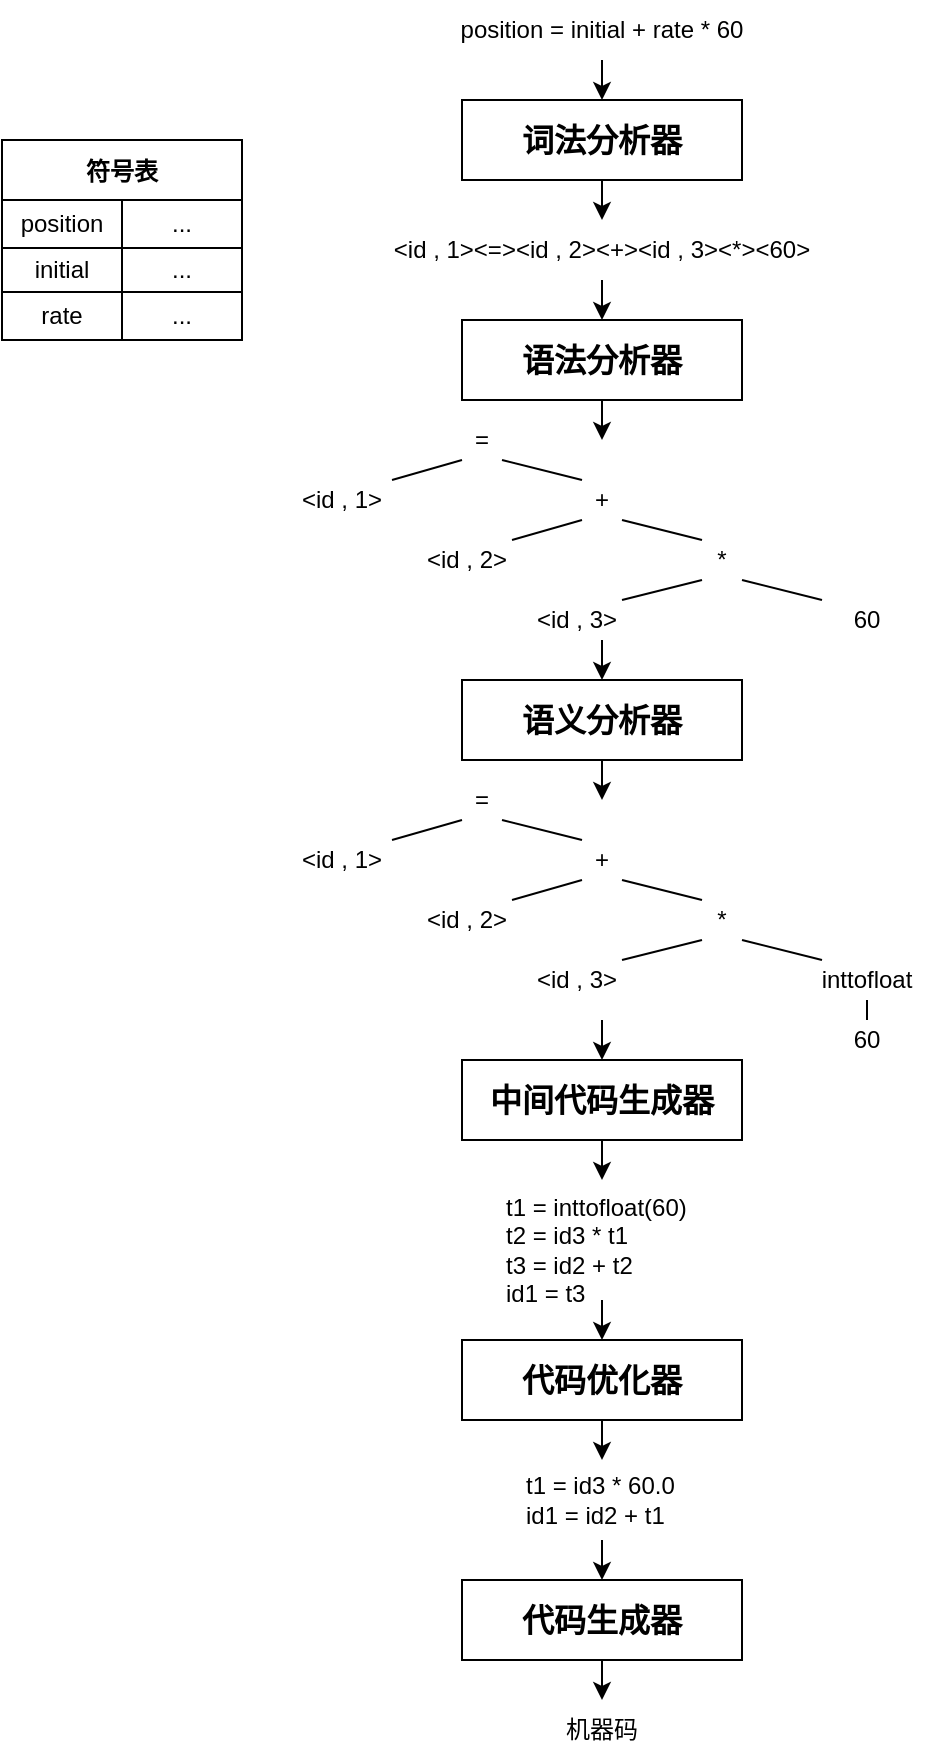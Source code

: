 <mxfile>
    <diagram id="wGf1ILY90YyGVLBexA6e" name="第 1 页">
        <mxGraphModel dx="828" dy="1660" grid="1" gridSize="10" guides="1" tooltips="1" connect="1" arrows="1" fold="1" page="1" pageScale="1" pageWidth="827" pageHeight="1169" math="0" shadow="0">
            <root>
                <mxCell id="0"/>
                <mxCell id="1" parent="0"/>
                <mxCell id="439" style="edgeStyle=orthogonalEdgeStyle;rounded=0;orthogonalLoop=1;jettySize=auto;html=1;entryX=0.5;entryY=0;entryDx=0;entryDy=0;" edge="1" source="440" parent="1">
                    <mxGeometry relative="1" as="geometry">
                        <mxPoint x="330.0" y="280" as="targetPoint"/>
                    </mxGeometry>
                </mxCell>
                <mxCell id="440" value="&lt;span style=&quot;font-size: 16px&quot;&gt;&lt;b&gt;词法分析器&lt;/b&gt;&lt;/span&gt;" style="rounded=0;whiteSpace=wrap;html=1;" vertex="1" parent="1">
                    <mxGeometry x="260" y="220" width="140" height="40" as="geometry"/>
                </mxCell>
                <mxCell id="441" style="edgeStyle=orthogonalEdgeStyle;rounded=0;orthogonalLoop=1;jettySize=auto;html=1;exitX=0.5;exitY=1;exitDx=0;exitDy=0;entryX=0.5;entryY=0;entryDx=0;entryDy=0;" edge="1" source="442" target="440" parent="1">
                    <mxGeometry relative="1" as="geometry"/>
                </mxCell>
                <mxCell id="442" value="&lt;font style=&quot;font-size: 12px&quot;&gt;position = initial + rate * 60&lt;/font&gt;" style="text;html=1;strokeColor=none;fillColor=none;align=center;verticalAlign=middle;whiteSpace=wrap;rounded=0;fontSize=12;" vertex="1" parent="1">
                    <mxGeometry x="240" y="170" width="180" height="30" as="geometry"/>
                </mxCell>
                <mxCell id="444" style="edgeStyle=orthogonalEdgeStyle;rounded=0;orthogonalLoop=1;jettySize=auto;html=1;entryX=0.5;entryY=0;entryDx=0;entryDy=0;" edge="1" source="445" parent="1">
                    <mxGeometry relative="1" as="geometry">
                        <mxPoint x="330.0" y="390" as="targetPoint"/>
                    </mxGeometry>
                </mxCell>
                <mxCell id="445" value="&lt;span style=&quot;font-size: 16px&quot;&gt;&lt;b&gt;语法分析器&lt;/b&gt;&lt;/span&gt;" style="rounded=0;whiteSpace=wrap;html=1;" vertex="1" parent="1">
                    <mxGeometry x="260" y="330" width="140" height="40" as="geometry"/>
                </mxCell>
                <mxCell id="446" style="edgeStyle=orthogonalEdgeStyle;rounded=0;orthogonalLoop=1;jettySize=auto;html=1;exitX=0.5;exitY=1;exitDx=0;exitDy=0;entryX=0.5;entryY=0;entryDx=0;entryDy=0;" edge="1" source="447" target="445" parent="1">
                    <mxGeometry relative="1" as="geometry"/>
                </mxCell>
                <mxCell id="447" value="&amp;lt;id , 1&amp;gt;&amp;lt;=&amp;gt;&amp;lt;id , 2&amp;gt;&amp;lt;+&amp;gt;&amp;lt;id , 3&amp;gt;&amp;lt;*&amp;gt;&amp;lt;60&amp;gt;" style="text;html=1;strokeColor=none;fillColor=none;align=center;verticalAlign=middle;whiteSpace=wrap;rounded=0;fontSize=12;" vertex="1" parent="1">
                    <mxGeometry x="180" y="280" width="300" height="30" as="geometry"/>
                </mxCell>
                <mxCell id="448" style="edgeStyle=orthogonalEdgeStyle;rounded=0;orthogonalLoop=1;jettySize=auto;html=1;entryX=0.5;entryY=0;entryDx=0;entryDy=0;" edge="1" source="449" parent="1">
                    <mxGeometry relative="1" as="geometry">
                        <mxPoint x="330.0" y="570" as="targetPoint"/>
                    </mxGeometry>
                </mxCell>
                <mxCell id="449" value="&lt;span style=&quot;font-size: 16px&quot;&gt;&lt;b&gt;语义分析器&lt;/b&gt;&lt;/span&gt;" style="rounded=0;whiteSpace=wrap;html=1;" vertex="1" parent="1">
                    <mxGeometry x="260" y="510" width="140" height="40" as="geometry"/>
                </mxCell>
                <mxCell id="450" style="edgeStyle=orthogonalEdgeStyle;rounded=0;orthogonalLoop=1;jettySize=auto;html=1;exitX=0.5;exitY=1;exitDx=0;exitDy=0;entryX=0.5;entryY=0;entryDx=0;entryDy=0;" edge="1" target="449" parent="1">
                    <mxGeometry relative="1" as="geometry">
                        <mxPoint x="330.0" y="490" as="sourcePoint"/>
                    </mxGeometry>
                </mxCell>
                <mxCell id="471" value="" style="group" vertex="1" connectable="0" parent="1">
                    <mxGeometry x="165" y="550" width="330" height="160" as="geometry"/>
                </mxCell>
                <mxCell id="452" value="" style="rounded=0;whiteSpace=wrap;html=1;fillColor=none;strokeColor=none;" vertex="1" parent="471">
                    <mxGeometry width="330" height="160" as="geometry"/>
                </mxCell>
                <mxCell id="454" value="=" style="text;html=1;strokeColor=none;fillColor=none;align=center;verticalAlign=middle;whiteSpace=wrap;rounded=0;" vertex="1" parent="471">
                    <mxGeometry x="95" y="10" width="20" height="20" as="geometry"/>
                </mxCell>
                <mxCell id="458" style="edgeStyle=none;rounded=0;orthogonalLoop=1;jettySize=auto;html=1;entryX=0;entryY=0;entryDx=0;entryDy=0;endArrow=none;endFill=0;" edge="1" parent="471" target="456">
                    <mxGeometry relative="1" as="geometry">
                        <mxPoint x="175" y="60" as="sourcePoint"/>
                    </mxGeometry>
                </mxCell>
                <mxCell id="455" value="+" style="text;html=1;strokeColor=none;fillColor=none;align=center;verticalAlign=middle;whiteSpace=wrap;rounded=0;" vertex="1" parent="471">
                    <mxGeometry x="155" y="40" width="20" height="20" as="geometry"/>
                </mxCell>
                <mxCell id="457" style="rounded=0;orthogonalLoop=1;jettySize=auto;html=1;entryX=0;entryY=0;entryDx=0;entryDy=0;endArrow=none;endFill=0;exitX=1;exitY=1;exitDx=0;exitDy=0;" edge="1" parent="471" source="454" target="455">
                    <mxGeometry relative="1" as="geometry"/>
                </mxCell>
                <mxCell id="456" value="*" style="text;html=1;strokeColor=none;fillColor=none;align=center;verticalAlign=middle;whiteSpace=wrap;rounded=0;" vertex="1" parent="471">
                    <mxGeometry x="215" y="70" width="20" height="20" as="geometry"/>
                </mxCell>
                <mxCell id="461" value="&amp;lt;id , 1&amp;gt;" style="text;html=1;strokeColor=none;fillColor=none;align=center;verticalAlign=middle;whiteSpace=wrap;rounded=0;" vertex="1" parent="471">
                    <mxGeometry x="10" y="40" width="50" height="20" as="geometry"/>
                </mxCell>
                <mxCell id="464" style="edgeStyle=none;rounded=0;orthogonalLoop=1;jettySize=auto;html=1;entryX=1;entryY=0;entryDx=0;entryDy=0;endArrow=none;endFill=0;exitX=0;exitY=1;exitDx=0;exitDy=0;" edge="1" parent="471" source="454" target="461">
                    <mxGeometry relative="1" as="geometry"/>
                </mxCell>
                <mxCell id="462" value="&amp;lt;id , 3&amp;gt;" style="text;html=1;strokeColor=none;fillColor=none;align=center;verticalAlign=middle;whiteSpace=wrap;rounded=0;" vertex="1" parent="471">
                    <mxGeometry x="130" y="100" width="45" height="20" as="geometry"/>
                </mxCell>
                <mxCell id="466" style="edgeStyle=none;rounded=0;orthogonalLoop=1;jettySize=auto;html=1;entryX=1;entryY=0;entryDx=0;entryDy=0;endArrow=none;endFill=0;exitX=0;exitY=1;exitDx=0;exitDy=0;" edge="1" parent="471" source="456" target="462">
                    <mxGeometry relative="1" as="geometry"/>
                </mxCell>
                <mxCell id="463" value="&amp;lt;id , 2&amp;gt;" style="text;html=1;strokeColor=none;fillColor=none;align=center;verticalAlign=middle;whiteSpace=wrap;rounded=0;" vertex="1" parent="471">
                    <mxGeometry x="75" y="70" width="45" height="20" as="geometry"/>
                </mxCell>
                <mxCell id="465" style="edgeStyle=none;rounded=0;orthogonalLoop=1;jettySize=auto;html=1;entryX=1;entryY=0;entryDx=0;entryDy=0;endArrow=none;endFill=0;exitX=0;exitY=1;exitDx=0;exitDy=0;" edge="1" parent="471" source="455" target="463">
                    <mxGeometry relative="1" as="geometry"/>
                </mxCell>
                <mxCell id="467" value="inttofloat" style="text;html=1;strokeColor=none;fillColor=none;align=center;verticalAlign=middle;whiteSpace=wrap;rounded=0;" vertex="1" parent="471">
                    <mxGeometry x="275" y="100" width="45" height="20" as="geometry"/>
                </mxCell>
                <mxCell id="468" style="edgeStyle=none;rounded=0;orthogonalLoop=1;jettySize=auto;html=1;entryX=0;entryY=0;entryDx=0;entryDy=0;endArrow=none;endFill=0;exitX=1;exitY=1;exitDx=0;exitDy=0;" edge="1" parent="471" source="456" target="467">
                    <mxGeometry relative="1" as="geometry"/>
                </mxCell>
                <mxCell id="469" value="60" style="text;html=1;strokeColor=none;fillColor=none;align=center;verticalAlign=middle;whiteSpace=wrap;rounded=0;" vertex="1" parent="471">
                    <mxGeometry x="275" y="130" width="45" height="20" as="geometry"/>
                </mxCell>
                <mxCell id="470" style="edgeStyle=none;rounded=0;orthogonalLoop=1;jettySize=auto;html=1;entryX=0.5;entryY=0;entryDx=0;entryDy=0;endArrow=none;endFill=0;" edge="1" parent="471" source="467" target="469">
                    <mxGeometry relative="1" as="geometry"/>
                </mxCell>
                <mxCell id="474" style="edgeStyle=orthogonalEdgeStyle;rounded=0;orthogonalLoop=1;jettySize=auto;html=1;exitX=0.5;exitY=1;exitDx=0;exitDy=0;entryX=0.5;entryY=0;entryDx=0;entryDy=0;" edge="1" target="475" parent="1">
                    <mxGeometry relative="1" as="geometry">
                        <mxPoint x="330.0" y="680" as="sourcePoint"/>
                    </mxGeometry>
                </mxCell>
                <mxCell id="495" style="edgeStyle=none;rounded=0;orthogonalLoop=1;jettySize=auto;html=1;entryX=0.5;entryY=0;entryDx=0;entryDy=0;endArrow=classic;endFill=1;endSize=6;" edge="1" parent="1" source="475" target="494">
                    <mxGeometry relative="1" as="geometry"/>
                </mxCell>
                <mxCell id="475" value="&lt;span style=&quot;font-size: 16px&quot;&gt;&lt;b&gt;中间代码生成器&lt;/b&gt;&lt;/span&gt;" style="rounded=0;whiteSpace=wrap;html=1;" vertex="1" parent="1">
                    <mxGeometry x="260" y="700" width="140" height="40" as="geometry"/>
                </mxCell>
                <mxCell id="477" value="" style="group" vertex="1" connectable="0" parent="1">
                    <mxGeometry x="165" y="370" width="330" height="160" as="geometry"/>
                </mxCell>
                <mxCell id="478" value="" style="rounded=0;whiteSpace=wrap;html=1;fillColor=none;strokeColor=none;" vertex="1" parent="477">
                    <mxGeometry width="330" height="160" as="geometry"/>
                </mxCell>
                <mxCell id="479" value="=" style="text;html=1;strokeColor=none;fillColor=none;align=center;verticalAlign=middle;whiteSpace=wrap;rounded=0;" vertex="1" parent="477">
                    <mxGeometry x="95" y="10" width="20" height="20" as="geometry"/>
                </mxCell>
                <mxCell id="480" style="edgeStyle=none;rounded=0;orthogonalLoop=1;jettySize=auto;html=1;entryX=0;entryY=0;entryDx=0;entryDy=0;endArrow=none;endFill=0;" edge="1" parent="477" target="483">
                    <mxGeometry relative="1" as="geometry">
                        <mxPoint x="175" y="60" as="sourcePoint"/>
                    </mxGeometry>
                </mxCell>
                <mxCell id="481" value="+" style="text;html=1;strokeColor=none;fillColor=none;align=center;verticalAlign=middle;whiteSpace=wrap;rounded=0;" vertex="1" parent="477">
                    <mxGeometry x="155" y="40" width="20" height="20" as="geometry"/>
                </mxCell>
                <mxCell id="482" style="rounded=0;orthogonalLoop=1;jettySize=auto;html=1;entryX=0;entryY=0;entryDx=0;entryDy=0;endArrow=none;endFill=0;exitX=1;exitY=1;exitDx=0;exitDy=0;" edge="1" parent="477" source="479" target="481">
                    <mxGeometry relative="1" as="geometry"/>
                </mxCell>
                <mxCell id="483" value="*" style="text;html=1;strokeColor=none;fillColor=none;align=center;verticalAlign=middle;whiteSpace=wrap;rounded=0;" vertex="1" parent="477">
                    <mxGeometry x="215" y="70" width="20" height="20" as="geometry"/>
                </mxCell>
                <mxCell id="484" value="&amp;lt;id , 1&amp;gt;" style="text;html=1;strokeColor=none;fillColor=none;align=center;verticalAlign=middle;whiteSpace=wrap;rounded=0;" vertex="1" parent="477">
                    <mxGeometry x="10" y="40" width="50" height="20" as="geometry"/>
                </mxCell>
                <mxCell id="485" style="edgeStyle=none;rounded=0;orthogonalLoop=1;jettySize=auto;html=1;entryX=1;entryY=0;entryDx=0;entryDy=0;endArrow=none;endFill=0;exitX=0;exitY=1;exitDx=0;exitDy=0;" edge="1" parent="477" source="479" target="484">
                    <mxGeometry relative="1" as="geometry"/>
                </mxCell>
                <mxCell id="486" value="&amp;lt;id , 3&amp;gt;" style="text;html=1;strokeColor=none;fillColor=none;align=center;verticalAlign=middle;whiteSpace=wrap;rounded=0;" vertex="1" parent="477">
                    <mxGeometry x="130" y="100" width="45" height="20" as="geometry"/>
                </mxCell>
                <mxCell id="487" style="edgeStyle=none;rounded=0;orthogonalLoop=1;jettySize=auto;html=1;entryX=1;entryY=0;entryDx=0;entryDy=0;endArrow=none;endFill=0;exitX=0;exitY=1;exitDx=0;exitDy=0;" edge="1" parent="477" source="483" target="486">
                    <mxGeometry relative="1" as="geometry"/>
                </mxCell>
                <mxCell id="488" value="&amp;lt;id , 2&amp;gt;" style="text;html=1;strokeColor=none;fillColor=none;align=center;verticalAlign=middle;whiteSpace=wrap;rounded=0;" vertex="1" parent="477">
                    <mxGeometry x="75" y="70" width="45" height="20" as="geometry"/>
                </mxCell>
                <mxCell id="489" style="edgeStyle=none;rounded=0;orthogonalLoop=1;jettySize=auto;html=1;entryX=1;entryY=0;entryDx=0;entryDy=0;endArrow=none;endFill=0;exitX=0;exitY=1;exitDx=0;exitDy=0;" edge="1" parent="477" source="481" target="488">
                    <mxGeometry relative="1" as="geometry"/>
                </mxCell>
                <mxCell id="490" value="60" style="text;html=1;strokeColor=none;fillColor=none;align=center;verticalAlign=middle;whiteSpace=wrap;rounded=0;" vertex="1" parent="477">
                    <mxGeometry x="275" y="100" width="45" height="20" as="geometry"/>
                </mxCell>
                <mxCell id="491" style="edgeStyle=none;rounded=0;orthogonalLoop=1;jettySize=auto;html=1;entryX=0;entryY=0;entryDx=0;entryDy=0;endArrow=none;endFill=0;exitX=1;exitY=1;exitDx=0;exitDy=0;" edge="1" parent="477" source="483" target="490">
                    <mxGeometry relative="1" as="geometry"/>
                </mxCell>
                <mxCell id="494" value="t1 = inttofloat(60)&lt;br&gt;t2 = id3 * t1&lt;br&gt;t3 = id2 + t2&lt;br&gt;&lt;div style=&quot;&quot;&gt;&lt;span&gt;id1 = t3&lt;/span&gt;&lt;/div&gt;" style="text;html=1;strokeColor=none;fillColor=none;align=left;verticalAlign=middle;whiteSpace=wrap;rounded=0;labelPosition=center;verticalLabelPosition=middle;" vertex="1" parent="1">
                    <mxGeometry x="280" y="760" width="100" height="70" as="geometry"/>
                </mxCell>
                <mxCell id="496" value="t1 = id3 * 60.0&lt;br&gt;id1 = id2 + t1" style="text;html=1;strokeColor=none;fillColor=none;align=left;verticalAlign=middle;whiteSpace=wrap;rounded=0;labelPosition=center;verticalLabelPosition=middle;" vertex="1" parent="1">
                    <mxGeometry x="290" y="900" width="80" height="40" as="geometry"/>
                </mxCell>
                <mxCell id="497" value="&lt;span style=&quot;font-size: 16px&quot;&gt;&lt;b&gt;代码优化器&lt;/b&gt;&lt;/span&gt;" style="rounded=0;whiteSpace=wrap;html=1;" vertex="1" parent="1">
                    <mxGeometry x="260" y="840" width="140" height="40" as="geometry"/>
                </mxCell>
                <mxCell id="498" style="edgeStyle=none;rounded=0;orthogonalLoop=1;jettySize=auto;html=1;entryX=0.5;entryY=0;entryDx=0;entryDy=0;endArrow=classic;endFill=1;endSize=6;" edge="1" source="497" target="496" parent="1">
                    <mxGeometry relative="1" as="geometry"/>
                </mxCell>
                <mxCell id="499" style="edgeStyle=orthogonalEdgeStyle;rounded=0;orthogonalLoop=1;jettySize=auto;html=1;exitX=0.5;exitY=1;exitDx=0;exitDy=0;entryX=0.5;entryY=0;entryDx=0;entryDy=0;" edge="1" target="497" parent="1">
                    <mxGeometry relative="1" as="geometry">
                        <mxPoint x="330" y="820.0" as="sourcePoint"/>
                    </mxGeometry>
                </mxCell>
                <mxCell id="500" value="&lt;span style=&quot;font-size: 16px&quot;&gt;&lt;b&gt;代码生成器&lt;/b&gt;&lt;/span&gt;" style="rounded=0;whiteSpace=wrap;html=1;" vertex="1" parent="1">
                    <mxGeometry x="260" y="960" width="140" height="40" as="geometry"/>
                </mxCell>
                <mxCell id="501" style="edgeStyle=orthogonalEdgeStyle;rounded=0;orthogonalLoop=1;jettySize=auto;html=1;exitX=0.5;exitY=1;exitDx=0;exitDy=0;entryX=0.5;entryY=0;entryDx=0;entryDy=0;" edge="1" target="500" parent="1">
                    <mxGeometry relative="1" as="geometry">
                        <mxPoint x="330" y="940.0" as="sourcePoint"/>
                    </mxGeometry>
                </mxCell>
                <mxCell id="502" style="edgeStyle=none;rounded=0;orthogonalLoop=1;jettySize=auto;html=1;entryX=0.5;entryY=0;entryDx=0;entryDy=0;endArrow=classic;endFill=1;endSize=6;" edge="1" source="500" parent="1">
                    <mxGeometry relative="1" as="geometry">
                        <mxPoint x="330" y="1020" as="targetPoint"/>
                    </mxGeometry>
                </mxCell>
                <mxCell id="503" value="机器码" style="text;html=1;strokeColor=none;fillColor=none;align=center;verticalAlign=middle;whiteSpace=wrap;rounded=0;labelPosition=center;verticalLabelPosition=middle;" vertex="1" parent="1">
                    <mxGeometry x="290" y="1020" width="80" height="30" as="geometry"/>
                </mxCell>
                <mxCell id="585" value="符号表" style="shape=table;startSize=30;container=1;collapsible=0;childLayout=tableLayout;fontStyle=1;align=center;strokeWidth=1;fillColor=none;" vertex="1" parent="1">
                    <mxGeometry x="30" y="240" width="120" height="100" as="geometry"/>
                </mxCell>
                <mxCell id="586" value="" style="shape=partialRectangle;html=1;whiteSpace=wrap;collapsible=0;dropTarget=0;pointerEvents=0;fillColor=none;top=0;left=0;bottom=0;right=0;points=[[0,0.5],[1,0.5]];portConstraint=eastwest;" vertex="1" parent="585">
                    <mxGeometry y="30" width="120" height="24" as="geometry"/>
                </mxCell>
                <mxCell id="587" value="position" style="shape=partialRectangle;html=1;whiteSpace=wrap;connectable=0;fillColor=none;top=0;left=0;bottom=0;right=0;overflow=hidden;" vertex="1" parent="586">
                    <mxGeometry width="60" height="24" as="geometry"/>
                </mxCell>
                <mxCell id="588" value="..." style="shape=partialRectangle;html=1;whiteSpace=wrap;connectable=0;fillColor=none;top=0;left=0;bottom=0;right=0;overflow=hidden;" vertex="1" parent="586">
                    <mxGeometry x="60" width="60" height="24" as="geometry"/>
                </mxCell>
                <mxCell id="590" value="" style="shape=partialRectangle;html=1;whiteSpace=wrap;collapsible=0;dropTarget=0;pointerEvents=0;fillColor=none;top=0;left=0;bottom=0;right=0;points=[[0,0.5],[1,0.5]];portConstraint=eastwest;" vertex="1" parent="585">
                    <mxGeometry y="54" width="120" height="22" as="geometry"/>
                </mxCell>
                <mxCell id="591" value="initial" style="shape=partialRectangle;html=1;whiteSpace=wrap;connectable=0;fillColor=none;top=0;left=0;bottom=0;right=0;overflow=hidden;" vertex="1" parent="590">
                    <mxGeometry width="60" height="22" as="geometry"/>
                </mxCell>
                <mxCell id="592" value="..." style="shape=partialRectangle;html=1;whiteSpace=wrap;connectable=0;fillColor=none;top=0;left=0;bottom=0;right=0;overflow=hidden;" vertex="1" parent="590">
                    <mxGeometry x="60" width="60" height="22" as="geometry"/>
                </mxCell>
                <mxCell id="594" value="" style="shape=partialRectangle;html=1;whiteSpace=wrap;collapsible=0;dropTarget=0;pointerEvents=0;fillColor=none;top=0;left=0;bottom=0;right=0;points=[[0,0.5],[1,0.5]];portConstraint=eastwest;" vertex="1" parent="585">
                    <mxGeometry y="76" width="120" height="24" as="geometry"/>
                </mxCell>
                <mxCell id="595" value="rate" style="shape=partialRectangle;html=1;whiteSpace=wrap;connectable=0;fillColor=none;top=0;left=0;bottom=0;right=0;overflow=hidden;" vertex="1" parent="594">
                    <mxGeometry width="60" height="24" as="geometry"/>
                </mxCell>
                <mxCell id="596" value="..." style="shape=partialRectangle;html=1;whiteSpace=wrap;connectable=0;fillColor=none;top=0;left=0;bottom=0;right=0;overflow=hidden;" vertex="1" parent="594">
                    <mxGeometry x="60" width="60" height="24" as="geometry"/>
                </mxCell>
            </root>
        </mxGraphModel>
    </diagram>
</mxfile>